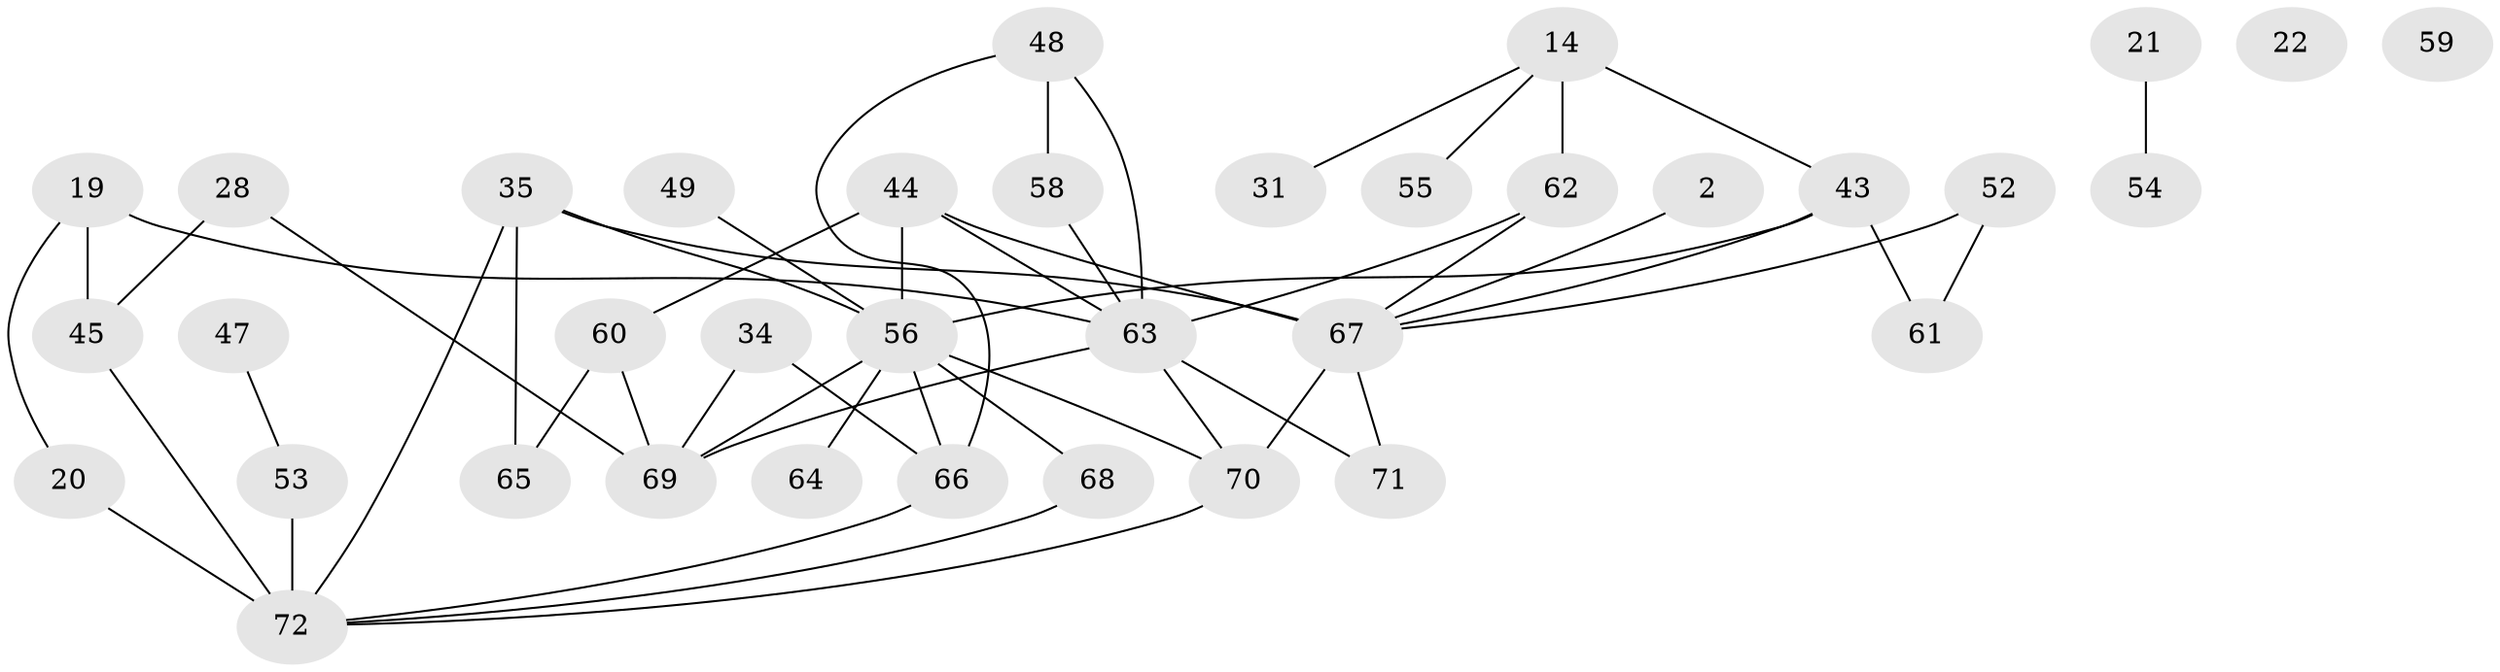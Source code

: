 // original degree distribution, {2: 0.2361111111111111, 1: 0.16666666666666666, 3: 0.3055555555555556, 5: 0.06944444444444445, 4: 0.1388888888888889, 6: 0.041666666666666664, 0: 0.027777777777777776, 7: 0.013888888888888888}
// Generated by graph-tools (version 1.1) at 2025/40/03/09/25 04:40:40]
// undirected, 36 vertices, 52 edges
graph export_dot {
graph [start="1"]
  node [color=gray90,style=filled];
  2;
  14;
  19;
  20 [super="+17"];
  21;
  22;
  28;
  31;
  34;
  35;
  43 [super="+40"];
  44 [super="+10"];
  45 [super="+3+23"];
  47;
  48 [super="+32"];
  49;
  52;
  53 [super="+13+41"];
  54;
  55;
  56 [super="+33+39"];
  58;
  59;
  60;
  61;
  62 [super="+12"];
  63 [super="+7+11+50"];
  64;
  65 [super="+4+18"];
  66 [super="+15+25"];
  67 [super="+57+30+42"];
  68;
  69 [super="+26+38+51"];
  70 [super="+24"];
  71;
  72 [super="+46"];
  2 -- 67;
  14 -- 31;
  14 -- 43 [weight=2];
  14 -- 55;
  14 -- 62 [weight=2];
  19 -- 20;
  19 -- 45 [weight=2];
  19 -- 63;
  20 -- 72 [weight=3];
  21 -- 54;
  28 -- 45 [weight=2];
  28 -- 69;
  34 -- 66;
  34 -- 69;
  35 -- 72;
  35 -- 65;
  35 -- 56;
  35 -- 67;
  43 -- 56;
  43 -- 61;
  43 -- 67 [weight=2];
  44 -- 60;
  44 -- 63;
  44 -- 56;
  44 -- 67 [weight=2];
  45 -- 72;
  47 -- 53;
  48 -- 58 [weight=2];
  48 -- 66;
  48 -- 63;
  49 -- 56;
  52 -- 61;
  52 -- 67;
  53 -- 72;
  56 -- 64;
  56 -- 70;
  56 -- 69;
  56 -- 66;
  56 -- 68;
  58 -- 63;
  60 -- 69;
  60 -- 65;
  62 -- 63;
  62 -- 67;
  63 -- 70 [weight=2];
  63 -- 71;
  63 -- 69 [weight=2];
  66 -- 72;
  67 -- 70 [weight=3];
  67 -- 71;
  68 -- 72;
  70 -- 72;
}
